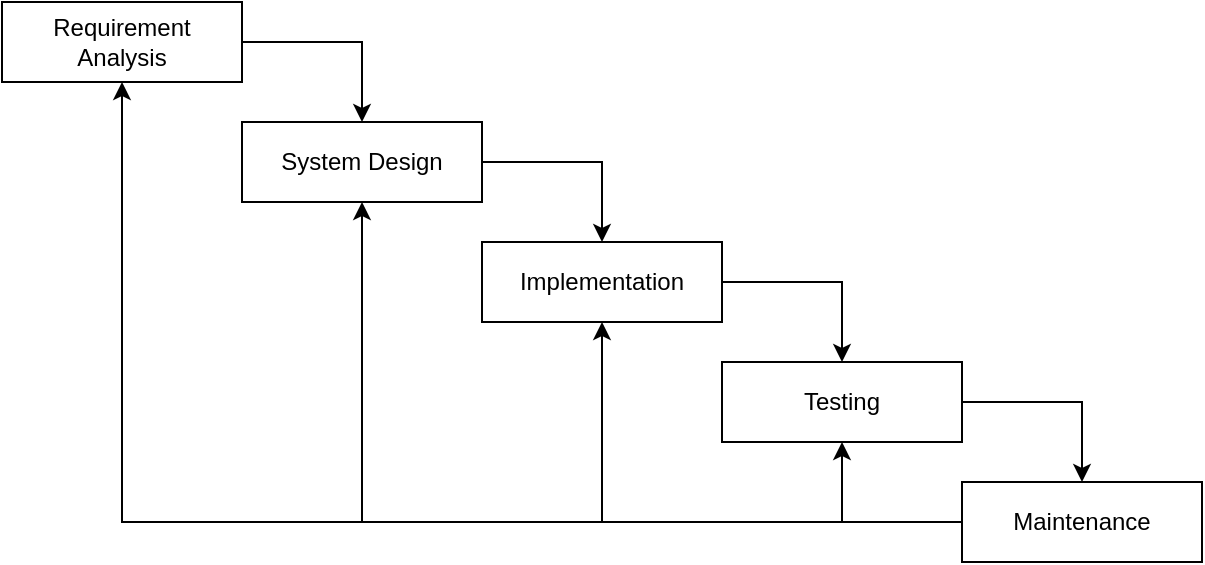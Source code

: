 <mxfile version="22.1.18" type="device">
  <diagram name="Page-1" id="J_YP9rdbcp-0faAJkRwp">
    <mxGraphModel dx="1564" dy="759" grid="1" gridSize="10" guides="1" tooltips="1" connect="1" arrows="1" fold="1" page="1" pageScale="1" pageWidth="850" pageHeight="1100" math="0" shadow="0">
      <root>
        <mxCell id="0" />
        <mxCell id="1" parent="0" />
        <mxCell id="iQYUAZ7o4oTaeLTurReR-10" style="edgeStyle=orthogonalEdgeStyle;rounded=0;orthogonalLoop=1;jettySize=auto;html=1;exitX=1;exitY=0.5;exitDx=0;exitDy=0;entryX=0.5;entryY=0;entryDx=0;entryDy=0;" edge="1" parent="1" source="iQYUAZ7o4oTaeLTurReR-1" target="iQYUAZ7o4oTaeLTurReR-2">
          <mxGeometry relative="1" as="geometry" />
        </mxCell>
        <mxCell id="iQYUAZ7o4oTaeLTurReR-1" value="Requirement &lt;br&gt;Analysis" style="rounded=0;whiteSpace=wrap;html=1;" vertex="1" parent="1">
          <mxGeometry x="-110" y="140" width="120" height="40" as="geometry" />
        </mxCell>
        <mxCell id="iQYUAZ7o4oTaeLTurReR-7" style="edgeStyle=orthogonalEdgeStyle;rounded=0;orthogonalLoop=1;jettySize=auto;html=1;exitX=1;exitY=0.5;exitDx=0;exitDy=0;entryX=0.5;entryY=0;entryDx=0;entryDy=0;" edge="1" parent="1" source="iQYUAZ7o4oTaeLTurReR-2" target="iQYUAZ7o4oTaeLTurReR-3">
          <mxGeometry relative="1" as="geometry" />
        </mxCell>
        <mxCell id="iQYUAZ7o4oTaeLTurReR-2" value="System Design" style="rounded=0;whiteSpace=wrap;html=1;" vertex="1" parent="1">
          <mxGeometry x="10" y="200" width="120" height="40" as="geometry" />
        </mxCell>
        <mxCell id="iQYUAZ7o4oTaeLTurReR-8" style="edgeStyle=orthogonalEdgeStyle;rounded=0;orthogonalLoop=1;jettySize=auto;html=1;exitX=1;exitY=0.5;exitDx=0;exitDy=0;entryX=0.5;entryY=0;entryDx=0;entryDy=0;" edge="1" parent="1" source="iQYUAZ7o4oTaeLTurReR-3" target="iQYUAZ7o4oTaeLTurReR-4">
          <mxGeometry relative="1" as="geometry" />
        </mxCell>
        <mxCell id="iQYUAZ7o4oTaeLTurReR-3" value="Implementation" style="rounded=0;whiteSpace=wrap;html=1;" vertex="1" parent="1">
          <mxGeometry x="130" y="260" width="120" height="40" as="geometry" />
        </mxCell>
        <mxCell id="iQYUAZ7o4oTaeLTurReR-9" style="edgeStyle=orthogonalEdgeStyle;rounded=0;orthogonalLoop=1;jettySize=auto;html=1;exitX=1;exitY=0.5;exitDx=0;exitDy=0;entryX=0.5;entryY=0;entryDx=0;entryDy=0;" edge="1" parent="1" source="iQYUAZ7o4oTaeLTurReR-4" target="iQYUAZ7o4oTaeLTurReR-5">
          <mxGeometry relative="1" as="geometry" />
        </mxCell>
        <mxCell id="iQYUAZ7o4oTaeLTurReR-4" value="Testing" style="rounded=0;whiteSpace=wrap;html=1;" vertex="1" parent="1">
          <mxGeometry x="250" y="320" width="120" height="40" as="geometry" />
        </mxCell>
        <mxCell id="iQYUAZ7o4oTaeLTurReR-11" style="edgeStyle=orthogonalEdgeStyle;rounded=0;orthogonalLoop=1;jettySize=auto;html=1;exitX=0;exitY=0.5;exitDx=0;exitDy=0;entryX=0.5;entryY=1;entryDx=0;entryDy=0;" edge="1" parent="1" source="iQYUAZ7o4oTaeLTurReR-5" target="iQYUAZ7o4oTaeLTurReR-1">
          <mxGeometry relative="1" as="geometry" />
        </mxCell>
        <mxCell id="iQYUAZ7o4oTaeLTurReR-5" value="Maintenance" style="rounded=0;whiteSpace=wrap;html=1;" vertex="1" parent="1">
          <mxGeometry x="370" y="380" width="120" height="40" as="geometry" />
        </mxCell>
        <mxCell id="iQYUAZ7o4oTaeLTurReR-12" value="" style="endArrow=classic;html=1;rounded=0;entryX=0.5;entryY=1;entryDx=0;entryDy=0;" edge="1" parent="1" target="iQYUAZ7o4oTaeLTurReR-2">
          <mxGeometry width="50" height="50" relative="1" as="geometry">
            <mxPoint x="70" y="400" as="sourcePoint" />
            <mxPoint x="220" y="350" as="targetPoint" />
          </mxGeometry>
        </mxCell>
        <mxCell id="iQYUAZ7o4oTaeLTurReR-13" value="" style="endArrow=classic;html=1;rounded=0;entryX=0.5;entryY=1;entryDx=0;entryDy=0;" edge="1" parent="1" target="iQYUAZ7o4oTaeLTurReR-3">
          <mxGeometry width="50" height="50" relative="1" as="geometry">
            <mxPoint x="190" y="400" as="sourcePoint" />
            <mxPoint x="220" y="350" as="targetPoint" />
          </mxGeometry>
        </mxCell>
        <mxCell id="iQYUAZ7o4oTaeLTurReR-14" value="" style="endArrow=classic;html=1;rounded=0;entryX=0.5;entryY=1;entryDx=0;entryDy=0;" edge="1" parent="1" target="iQYUAZ7o4oTaeLTurReR-4">
          <mxGeometry width="50" height="50" relative="1" as="geometry">
            <mxPoint x="310" y="400" as="sourcePoint" />
            <mxPoint x="220" y="350" as="targetPoint" />
          </mxGeometry>
        </mxCell>
      </root>
    </mxGraphModel>
  </diagram>
</mxfile>
